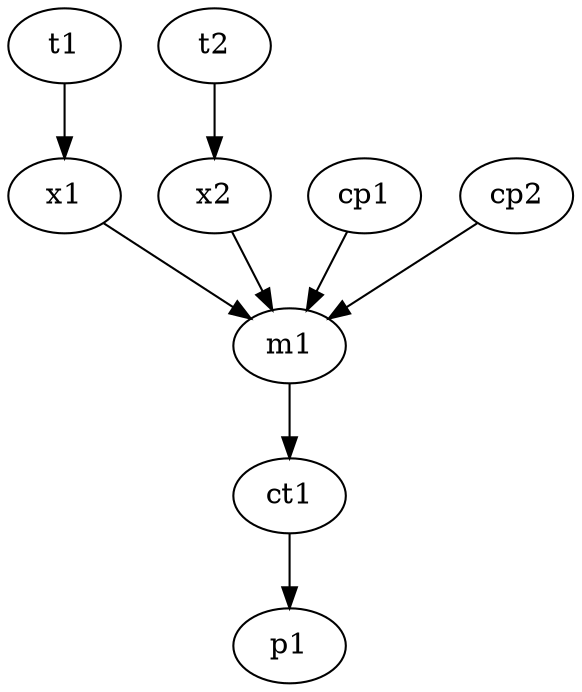 digraph "" {
	t1 -> x1	[key=0,
		connection_id=c1,
		connection_ref="{'name': 'c1', 'ID': 'c1', 'entity': 'CHANNEL', 'params': {'data': {'channelWidth': 100, 'connectionSpacing': 1000}}, 'source': {'_\
component': 't1', '_port': '1'}, 'sinks': [{'_component': 'x1', '_port': '1'}], 'layer': {'_id': '0', 'name': 'FLOW_0', 'layertype': '\
FLOW', 'group': '0', 'params': {'data': {}}}, '_paths': []}",
		sink_port="{'_component': 'x1', '_port': '1'}",
		source_port="{'_component': 't1', '_port': '1'}"];
	x1 -> m1	[key=0,
		connection_id=c2,
		connection_ref="{'name': 'c2', 'ID': 'c2', 'entity': 'CHANNEL', 'params': {'data': {'channelWidth': 100, 'connectionSpacing': 1000}}, 'source': {'_\
component': 'x1', '_port': '2'}, 'sinks': [{'_component': 'm1', '_port': '1'}], 'layer': {'_id': '0', 'name': 'FLOW_0', 'layertype': '\
FLOW', 'group': '0', 'params': {'data': {}}}, '_paths': []}",
		sink_port="{'_component': 'm1', '_port': '1'}",
		source_port="{'_component': 'x1', '_port': '2'}"];
	t2 -> x2	[key=0,
		connection_id=c3,
		connection_ref="{'name': 'c3', 'ID': 'c3', 'entity': 'CHANNEL', 'params': {'data': {'channelWidth': 100, 'connectionSpacing': 1000}}, 'source': {'_\
component': 't2', '_port': '1'}, 'sinks': [{'_component': 'x2', '_port': '1'}], 'layer': {'_id': '0', 'name': 'FLOW_0', 'layertype': '\
FLOW', 'group': '0', 'params': {'data': {}}}, '_paths': []}",
		sink_port="{'_component': 'x2', '_port': '1'}",
		source_port="{'_component': 't2', '_port': '1'}"];
	x2 -> m1	[key=0,
		connection_id=c4,
		connection_ref="{'name': 'c4', 'ID': 'c4', 'entity': 'CHANNEL', 'params': {'data': {'channelWidth': 100, 'connectionSpacing': 1000}}, 'source': {'_\
component': 'x2', '_port': '2'}, 'sinks': [{'_component': 'm1', '_port': '2'}], 'layer': {'_id': '0', 'name': 'FLOW_0', 'layertype': '\
FLOW', 'group': '0', 'params': {'data': {}}}, '_paths': []}",
		sink_port="{'_component': 'm1', '_port': '2'}",
		source_port="{'_component': 'x2', '_port': '2'}"];
	m1 -> ct1	[key=0,
		connection_id=c5,
		connection_ref="{'name': 'c5', 'ID': 'c5', 'entity': 'CHANNEL', 'params': {'data': {'channelWidth': 100, 'connectionSpacing': 1000}}, 'source': {'_\
component': 'm1', '_port': '3'}, 'sinks': [{'_component': 'ct1', '_port': '1'}], 'layer': {'_id': '0', 'name': 'FLOW_0', 'layertype': '\
FLOW', 'group': '0', 'params': {'data': {}}}, '_paths': []}",
		sink_port="{'_component': 'ct1', '_port': '1'}",
		source_port="{'_component': 'm1', '_port': '3'}"];
	ct1 -> p1	[key=0,
		connection_id=c6,
		connection_ref="{'name': 'c6', 'ID': 'c6', 'entity': 'CHANNEL', 'params': {'data': {'channelWidth': 100, 'connectionSpacing': 1000}}, 'source': {'_\
component': 'ct1', '_port': '2'}, 'sinks': [{'_component': 'p1', '_port': {'x': 100, 'y': 100, 'layer': 'FLOW', 'label': '1'}}], '\
layer': {'_id': '0', 'name': 'FLOW_0', 'layertype': 'FLOW', 'group': '0', 'params': {'data': {}}}, '_paths': []}",
		sink_port="{'_component': 'p1', '_port': {'x': 100, 'y': 100, 'layer': 'FLOW', 'label': '1'}}",
		source_port="{'_component': 'ct1', '_port': '2'}"];
	cp1 -> m1	[key=0,
		connection_id=cc1,
		connection_ref="{'name': 'cc1', 'ID': 'cc1', 'entity': 'CHANNEL', 'params': {'data': {'channelWidth': 100, 'connectionSpacing': 1000}}, 'source': {'_\
component': 'cp1', '_port': {'x': 100, 'y': 100, 'layer': 'FLOW', 'label': '1'}}, 'sinks': [{'_component': 'm1', '_port': '4'}], '\
layer': {'_id': '1', 'name': 'FLOW_0', 'layertype': 'CONTROL', 'group': '0', 'params': {'data': {}}}, '_paths': []}",
		sink_port="{'_component': 'm1', '_port': '4'}",
		source_port="{'_component': 'cp1', '_port': {'x': 100, 'y': 100, 'layer': 'FLOW', 'label': '1'}}"];
	cp2 -> m1	[key=0,
		connection_id=cc2,
		connection_ref="{'name': 'cc2', 'ID': 'cc2', 'entity': 'CHANNEL', 'params': {'data': {'channelWidth': 100, 'connectionSpacing': 1000}}, 'source': {'_\
component': 'cp2', '_port': {'x': 100, 'y': 100, 'layer': 'FLOW', 'label': '1'}}, 'sinks': [{'_component': 'm1', '_port': '5'}], '\
layer': {'_id': '1', 'name': 'FLOW_0', 'layertype': 'CONTROL', 'group': '0', 'params': {'data': {}}}, '_paths': []}",
		sink_port="{'_component': 'm1', '_port': '5'}",
		source_port="{'_component': 'cp2', '_port': {'x': 100, 'y': 100, 'layer': 'FLOW', 'label': '1'}}"];
}
